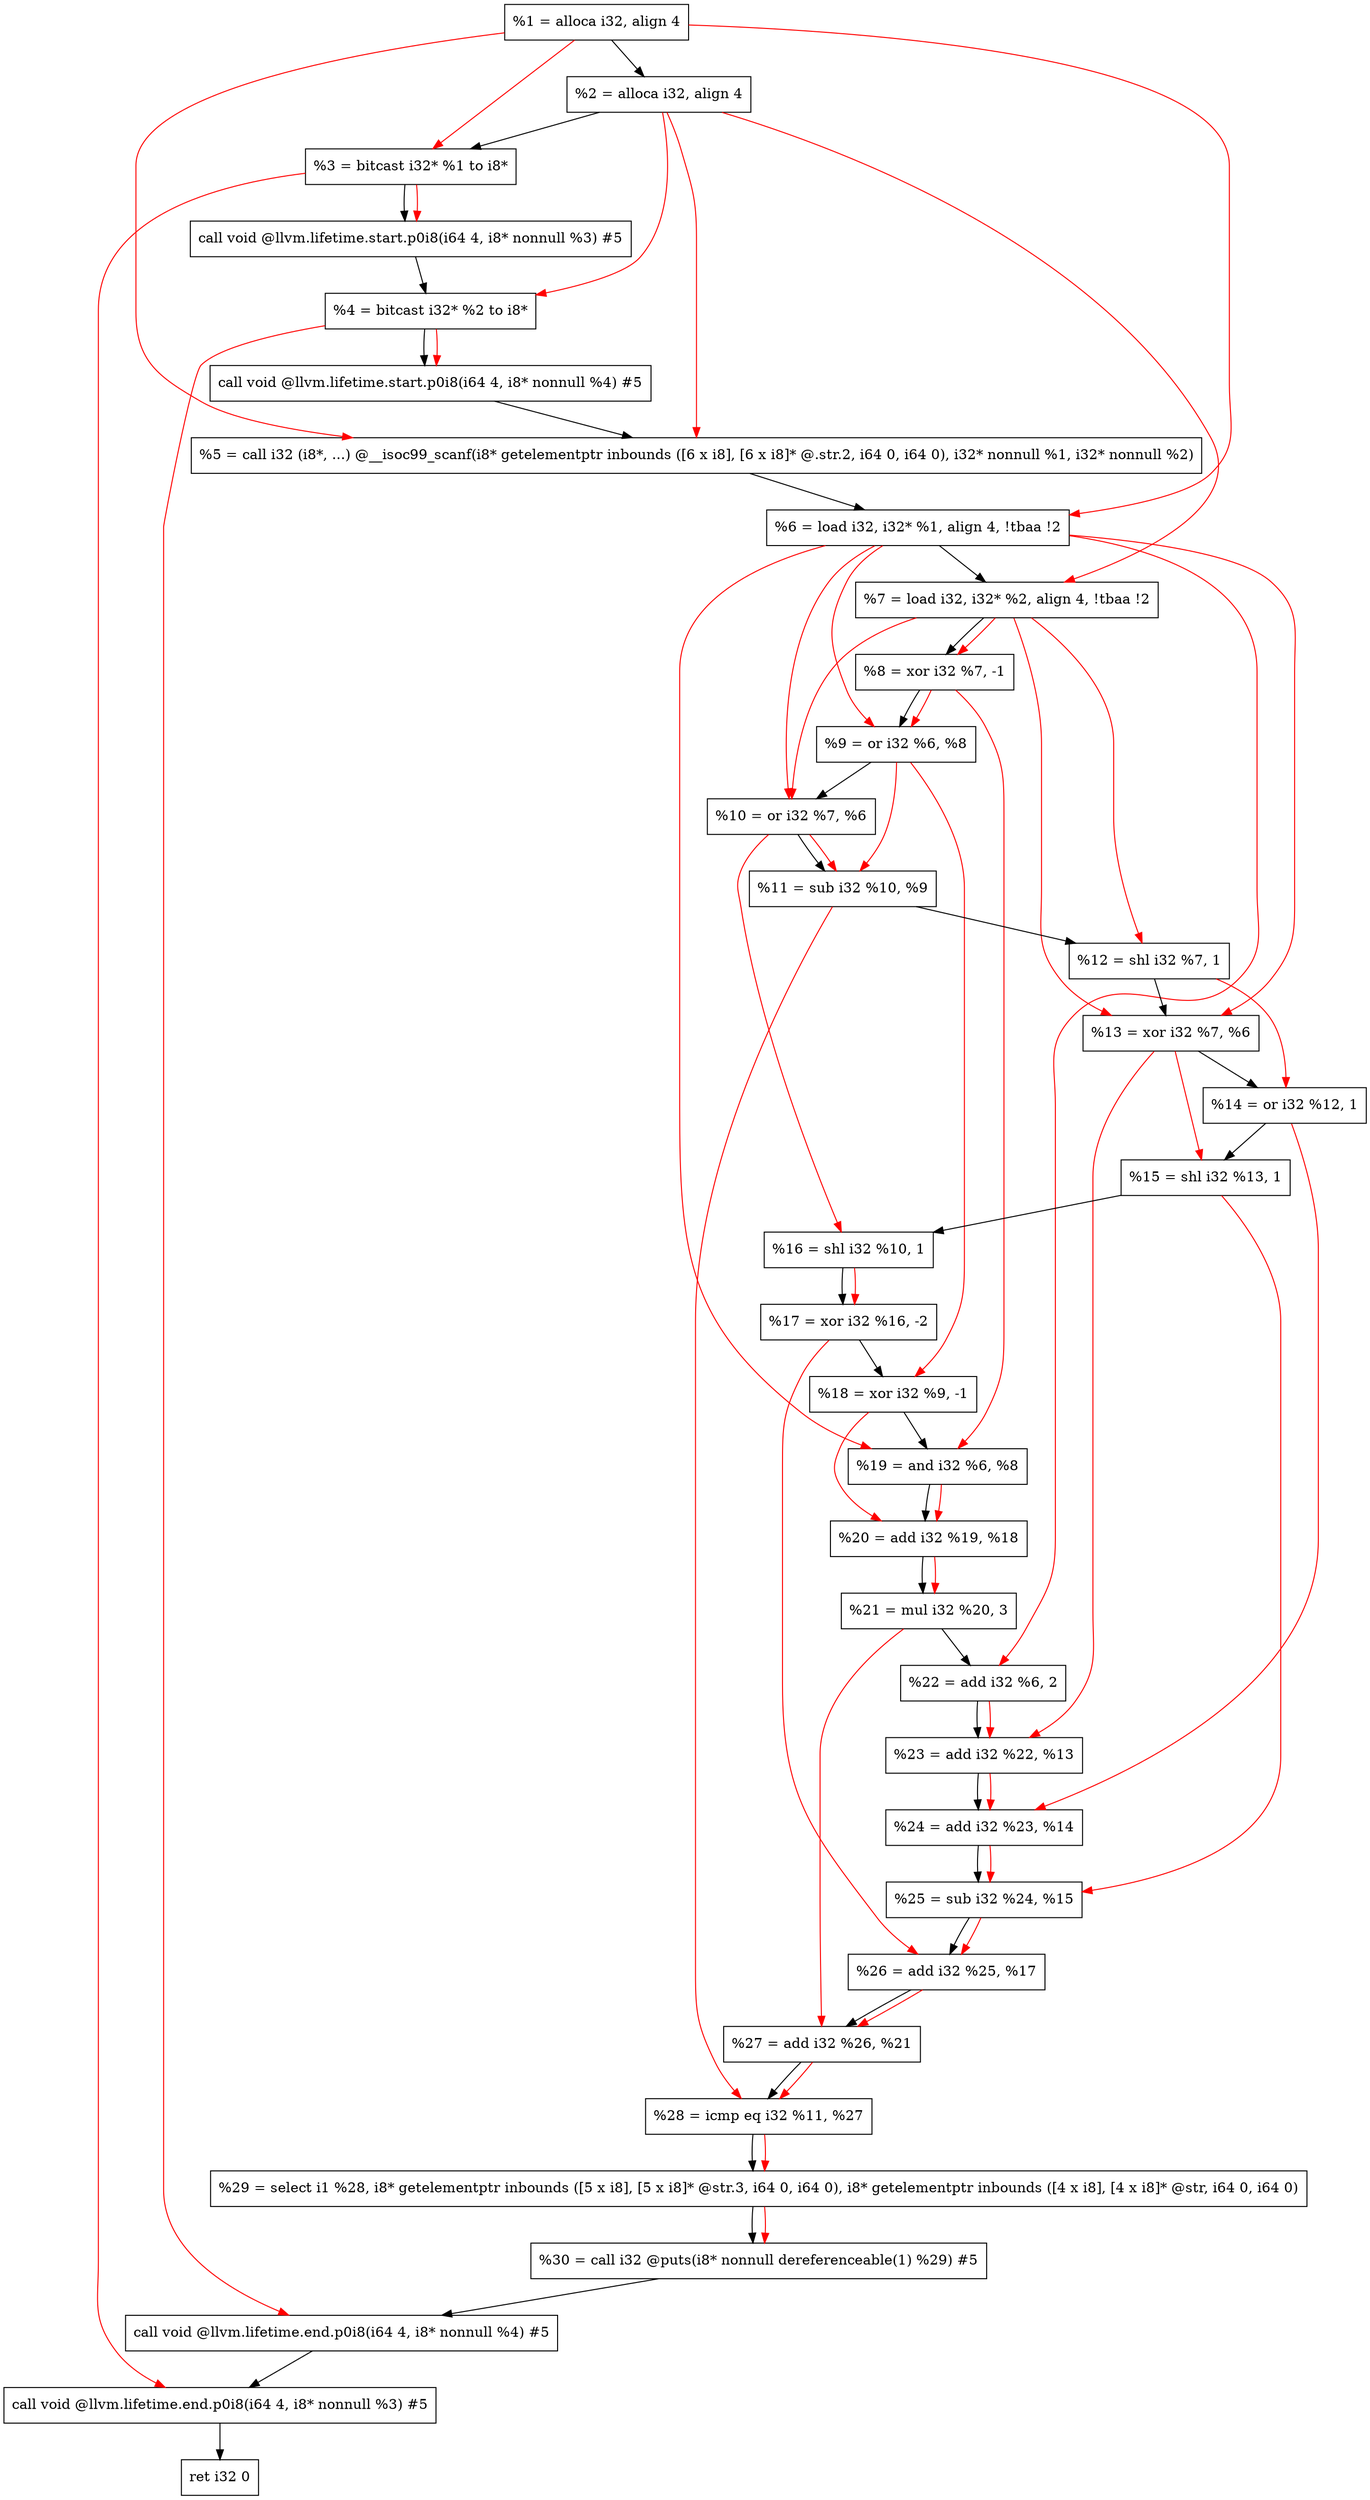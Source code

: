 digraph "DFG for'main' function" {
	Node0x2061b48[shape=record, label="  %1 = alloca i32, align 4"];
	Node0x2061bc8[shape=record, label="  %2 = alloca i32, align 4"];
	Node0x2061c58[shape=record, label="  %3 = bitcast i32* %1 to i8*"];
	Node0x20620b8[shape=record, label="  call void @llvm.lifetime.start.p0i8(i64 4, i8* nonnull %3) #5"];
	Node0x2062198[shape=record, label="  %4 = bitcast i32* %2 to i8*"];
	Node0x20622b8[shape=record, label="  call void @llvm.lifetime.start.p0i8(i64 4, i8* nonnull %4) #5"];
	Node0x20624f0[shape=record, label="  %5 = call i32 (i8*, ...) @__isoc99_scanf(i8* getelementptr inbounds ([6 x i8], [6 x i8]* @.str.2, i64 0, i64 0), i32* nonnull %1, i32* nonnull %2)"];
	Node0x20625a8[shape=record, label="  %6 = load i32, i32* %1, align 4, !tbaa !2"];
	Node0x2063518[shape=record, label="  %7 = load i32, i32* %2, align 4, !tbaa !2"];
	Node0x2063ba0[shape=record, label="  %8 = xor i32 %7, -1"];
	Node0x2063c10[shape=record, label="  %9 = or i32 %6, %8"];
	Node0x2063c80[shape=record, label="  %10 = or i32 %7, %6"];
	Node0x2063cf0[shape=record, label="  %11 = sub i32 %10, %9"];
	Node0x2063d60[shape=record, label="  %12 = shl i32 %7, 1"];
	Node0x2063dd0[shape=record, label="  %13 = xor i32 %7, %6"];
	Node0x2063e40[shape=record, label="  %14 = or i32 %12, 1"];
	Node0x2063eb0[shape=record, label="  %15 = shl i32 %13, 1"];
	Node0x2063f20[shape=record, label="  %16 = shl i32 %10, 1"];
	Node0x2063f90[shape=record, label="  %17 = xor i32 %16, -2"];
	Node0x2064000[shape=record, label="  %18 = xor i32 %9, -1"];
	Node0x2064070[shape=record, label="  %19 = and i32 %6, %8"];
	Node0x20640e0[shape=record, label="  %20 = add i32 %19, %18"];
	Node0x2064150[shape=record, label="  %21 = mul i32 %20, 3"];
	Node0x20641c0[shape=record, label="  %22 = add i32 %6, 2"];
	Node0x2064230[shape=record, label="  %23 = add i32 %22, %13"];
	Node0x20642a0[shape=record, label="  %24 = add i32 %23, %14"];
	Node0x2064310[shape=record, label="  %25 = sub i32 %24, %15"];
	Node0x2064380[shape=record, label="  %26 = add i32 %25, %17"];
	Node0x20643f0[shape=record, label="  %27 = add i32 %26, %21"];
	Node0x2064460[shape=record, label="  %28 = icmp eq i32 %11, %27"];
	Node0x20029d8[shape=record, label="  %29 = select i1 %28, i8* getelementptr inbounds ([5 x i8], [5 x i8]* @str.3, i64 0, i64 0), i8* getelementptr inbounds ([4 x i8], [4 x i8]* @str, i64 0, i64 0)"];
	Node0x20644f0[shape=record, label="  %30 = call i32 @puts(i8* nonnull dereferenceable(1) %29) #5"];
	Node0x2064748[shape=record, label="  call void @llvm.lifetime.end.p0i8(i64 4, i8* nonnull %4) #5"];
	Node0x20648a8[shape=record, label="  call void @llvm.lifetime.end.p0i8(i64 4, i8* nonnull %3) #5"];
	Node0x2064968[shape=record, label="  ret i32 0"];
	Node0x2061b48 -> Node0x2061bc8;
	Node0x2061bc8 -> Node0x2061c58;
	Node0x2061c58 -> Node0x20620b8;
	Node0x20620b8 -> Node0x2062198;
	Node0x2062198 -> Node0x20622b8;
	Node0x20622b8 -> Node0x20624f0;
	Node0x20624f0 -> Node0x20625a8;
	Node0x20625a8 -> Node0x2063518;
	Node0x2063518 -> Node0x2063ba0;
	Node0x2063ba0 -> Node0x2063c10;
	Node0x2063c10 -> Node0x2063c80;
	Node0x2063c80 -> Node0x2063cf0;
	Node0x2063cf0 -> Node0x2063d60;
	Node0x2063d60 -> Node0x2063dd0;
	Node0x2063dd0 -> Node0x2063e40;
	Node0x2063e40 -> Node0x2063eb0;
	Node0x2063eb0 -> Node0x2063f20;
	Node0x2063f20 -> Node0x2063f90;
	Node0x2063f90 -> Node0x2064000;
	Node0x2064000 -> Node0x2064070;
	Node0x2064070 -> Node0x20640e0;
	Node0x20640e0 -> Node0x2064150;
	Node0x2064150 -> Node0x20641c0;
	Node0x20641c0 -> Node0x2064230;
	Node0x2064230 -> Node0x20642a0;
	Node0x20642a0 -> Node0x2064310;
	Node0x2064310 -> Node0x2064380;
	Node0x2064380 -> Node0x20643f0;
	Node0x20643f0 -> Node0x2064460;
	Node0x2064460 -> Node0x20029d8;
	Node0x20029d8 -> Node0x20644f0;
	Node0x20644f0 -> Node0x2064748;
	Node0x2064748 -> Node0x20648a8;
	Node0x20648a8 -> Node0x2064968;
edge [color=red]
	Node0x2061b48 -> Node0x2061c58;
	Node0x2061c58 -> Node0x20620b8;
	Node0x2061bc8 -> Node0x2062198;
	Node0x2062198 -> Node0x20622b8;
	Node0x2061b48 -> Node0x20624f0;
	Node0x2061bc8 -> Node0x20624f0;
	Node0x2061b48 -> Node0x20625a8;
	Node0x2061bc8 -> Node0x2063518;
	Node0x2063518 -> Node0x2063ba0;
	Node0x20625a8 -> Node0x2063c10;
	Node0x2063ba0 -> Node0x2063c10;
	Node0x2063518 -> Node0x2063c80;
	Node0x20625a8 -> Node0x2063c80;
	Node0x2063c80 -> Node0x2063cf0;
	Node0x2063c10 -> Node0x2063cf0;
	Node0x2063518 -> Node0x2063d60;
	Node0x2063518 -> Node0x2063dd0;
	Node0x20625a8 -> Node0x2063dd0;
	Node0x2063d60 -> Node0x2063e40;
	Node0x2063dd0 -> Node0x2063eb0;
	Node0x2063c80 -> Node0x2063f20;
	Node0x2063f20 -> Node0x2063f90;
	Node0x2063c10 -> Node0x2064000;
	Node0x20625a8 -> Node0x2064070;
	Node0x2063ba0 -> Node0x2064070;
	Node0x2064070 -> Node0x20640e0;
	Node0x2064000 -> Node0x20640e0;
	Node0x20640e0 -> Node0x2064150;
	Node0x20625a8 -> Node0x20641c0;
	Node0x20641c0 -> Node0x2064230;
	Node0x2063dd0 -> Node0x2064230;
	Node0x2064230 -> Node0x20642a0;
	Node0x2063e40 -> Node0x20642a0;
	Node0x20642a0 -> Node0x2064310;
	Node0x2063eb0 -> Node0x2064310;
	Node0x2064310 -> Node0x2064380;
	Node0x2063f90 -> Node0x2064380;
	Node0x2064380 -> Node0x20643f0;
	Node0x2064150 -> Node0x20643f0;
	Node0x2063cf0 -> Node0x2064460;
	Node0x20643f0 -> Node0x2064460;
	Node0x2064460 -> Node0x20029d8;
	Node0x20029d8 -> Node0x20644f0;
	Node0x2062198 -> Node0x2064748;
	Node0x2061c58 -> Node0x20648a8;
}
